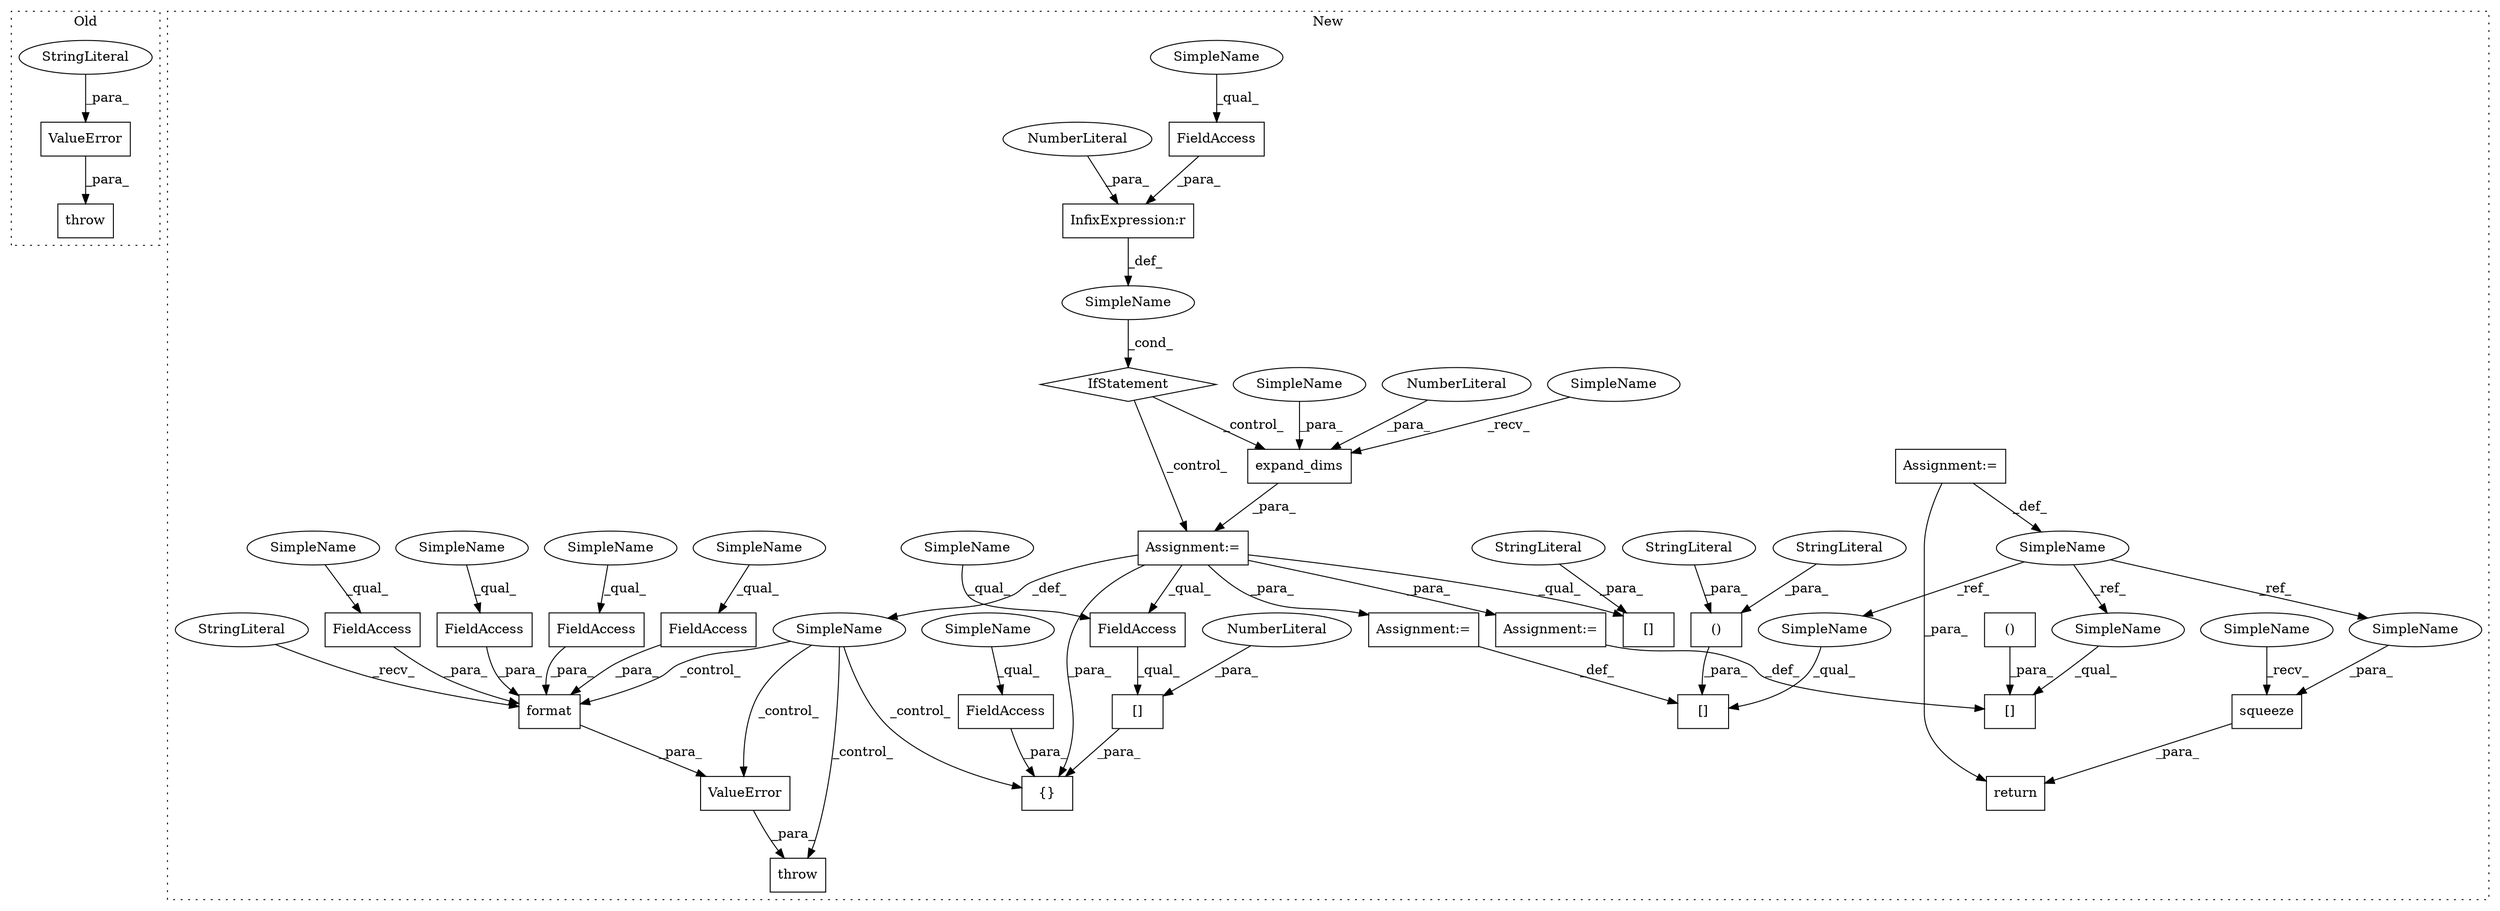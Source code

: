 digraph G {
subgraph cluster0 {
1 [label="throw" a="53" s="2384" l="6" shape="box"];
21 [label="ValueError" a="32" s="2390,2427" l="11,1" shape="box"];
22 [label="StringLiteral" a="45" s="2401" l="26" shape="ellipse"];
label = "Old";
style="dotted";
}
subgraph cluster1 {
2 [label="expand_dims" a="32" s="1801,1817" l="12,1" shape="box"];
3 [label="IfStatement" a="25" s="1767,1782" l="4,2" shape="diamond"];
4 [label="SimpleName" a="42" s="" l="" shape="ellipse"];
5 [label="InfixExpression:r" a="27" s="1778" l="3" shape="box"];
6 [label="NumberLiteral" a="34" s="1781" l="1" shape="ellipse"];
7 [label="FieldAccess" a="22" s="1771" l="7" shape="box"];
8 [label="Assignment:=" a="7" s="1794" l="1" shape="box"];
9 [label="[]" a="2" s="1834,1861" l="9,1" shape="box"];
10 [label="NumberLiteral" a="34" s="1816" l="1" shape="ellipse"];
11 [label="format" a="32" s="1968,2006" l="7,1" shape="box"];
12 [label="SimpleName" a="42" s="" l="" shape="ellipse"];
13 [label="throw" a="53" s="1909" l="6" shape="box"];
14 [label="FieldAccess" a="22" s="1975" l="7" shape="box"];
15 [label="StringLiteral" a="45" s="1926" l="41" shape="ellipse"];
16 [label="StringLiteral" a="45" s="1843" l="18" shape="ellipse"];
17 [label="FieldAccess" a="22" s="1991" l="7" shape="box"];
18 [label="FieldAccess" a="22" s="1983" l="7" shape="box"];
19 [label="FieldAccess" a="22" s="1999" l="7" shape="box"];
20 [label="ValueError" a="32" s="1915,2007" l="11,1" shape="box"];
23 [label="[]" a="2" s="2207,2262" l="8,2" shape="box"];
24 [label="squeeze" a="32" s="2381,2391" l="8,1" shape="box"];
25 [label="()" a="106" s="2215" l="47" shape="box"];
26 [label="[]" a="2" s="2072,2127" l="8,2" shape="box"];
27 [label="()" a="106" s="2080" l="47" shape="box"];
28 [label="[]" a="2" s="2045,2055" l="9,1" shape="box"];
29 [label="NumberLiteral" a="34" s="2054" l="1" shape="ellipse"];
30 [label="{}" a="4" s="2044,2064" l="1,1" shape="box"];
31 [label="FieldAccess" a="22" s="2045" l="8" shape="box"];
32 [label="FieldAccess" a="22" s="2057" l="7" shape="box"];
33 [label="SimpleName" a="42" s="2020" l="2" shape="ellipse"];
34 [label="Assignment:=" a="7" s="2264" l="1" shape="box"];
35 [label="Assignment:=" a="7" s="2129" l="1" shape="box"];
36 [label="Assignment:=" a="7" s="2022" l="1" shape="box"];
37 [label="StringLiteral" a="45" s="2111" l="16" shape="ellipse"];
38 [label="StringLiteral" a="45" s="2080" l="18" shape="ellipse"];
39 [label="return" a="41" s="2368" l="7" shape="box"];
40 [label="SimpleName" a="42" s="1771" l="2" shape="ellipse"];
41 [label="SimpleName" a="42" s="2045" l="2" shape="ellipse"];
42 [label="SimpleName" a="42" s="1813" l="2" shape="ellipse"];
43 [label="SimpleName" a="42" s="2389" l="2" shape="ellipse"];
44 [label="SimpleName" a="42" s="2072" l="2" shape="ellipse"];
45 [label="SimpleName" a="42" s="2207" l="2" shape="ellipse"];
46 [label="SimpleName" a="42" s="2375" l="5" shape="ellipse"];
47 [label="SimpleName" a="42" s="1795" l="5" shape="ellipse"];
48 [label="SimpleName" a="42" s="1975" l="3" shape="ellipse"];
49 [label="SimpleName" a="42" s="2057" l="3" shape="ellipse"];
50 [label="SimpleName" a="42" s="1991" l="3" shape="ellipse"];
51 [label="SimpleName" a="42" s="1999" l="3" shape="ellipse"];
52 [label="SimpleName" a="42" s="1983" l="3" shape="ellipse"];
label = "New";
style="dotted";
}
2 -> 8 [label="_para_"];
3 -> 2 [label="_control_"];
3 -> 8 [label="_control_"];
4 -> 3 [label="_cond_"];
5 -> 4 [label="_def_"];
6 -> 5 [label="_para_"];
7 -> 5 [label="_para_"];
8 -> 31 [label="_qual_"];
8 -> 12 [label="_def_"];
8 -> 9 [label="_qual_"];
8 -> 34 [label="_para_"];
8 -> 35 [label="_para_"];
8 -> 30 [label="_para_"];
10 -> 2 [label="_para_"];
11 -> 20 [label="_para_"];
12 -> 11 [label="_control_"];
12 -> 13 [label="_control_"];
12 -> 30 [label="_control_"];
12 -> 20 [label="_control_"];
14 -> 11 [label="_para_"];
15 -> 11 [label="_recv_"];
16 -> 9 [label="_para_"];
17 -> 11 [label="_para_"];
18 -> 11 [label="_para_"];
19 -> 11 [label="_para_"];
20 -> 13 [label="_para_"];
21 -> 1 [label="_para_"];
22 -> 21 [label="_para_"];
24 -> 39 [label="_para_"];
25 -> 23 [label="_para_"];
27 -> 26 [label="_para_"];
28 -> 30 [label="_para_"];
29 -> 28 [label="_para_"];
31 -> 28 [label="_qual_"];
32 -> 30 [label="_para_"];
33 -> 43 [label="_ref_"];
33 -> 44 [label="_ref_"];
33 -> 45 [label="_ref_"];
34 -> 23 [label="_def_"];
35 -> 26 [label="_def_"];
36 -> 33 [label="_def_"];
36 -> 39 [label="_para_"];
37 -> 27 [label="_para_"];
38 -> 27 [label="_para_"];
40 -> 7 [label="_qual_"];
41 -> 31 [label="_qual_"];
42 -> 2 [label="_para_"];
43 -> 24 [label="_para_"];
44 -> 26 [label="_qual_"];
45 -> 23 [label="_qual_"];
46 -> 24 [label="_recv_"];
47 -> 2 [label="_recv_"];
48 -> 14 [label="_qual_"];
49 -> 32 [label="_qual_"];
50 -> 17 [label="_qual_"];
51 -> 19 [label="_qual_"];
52 -> 18 [label="_qual_"];
}